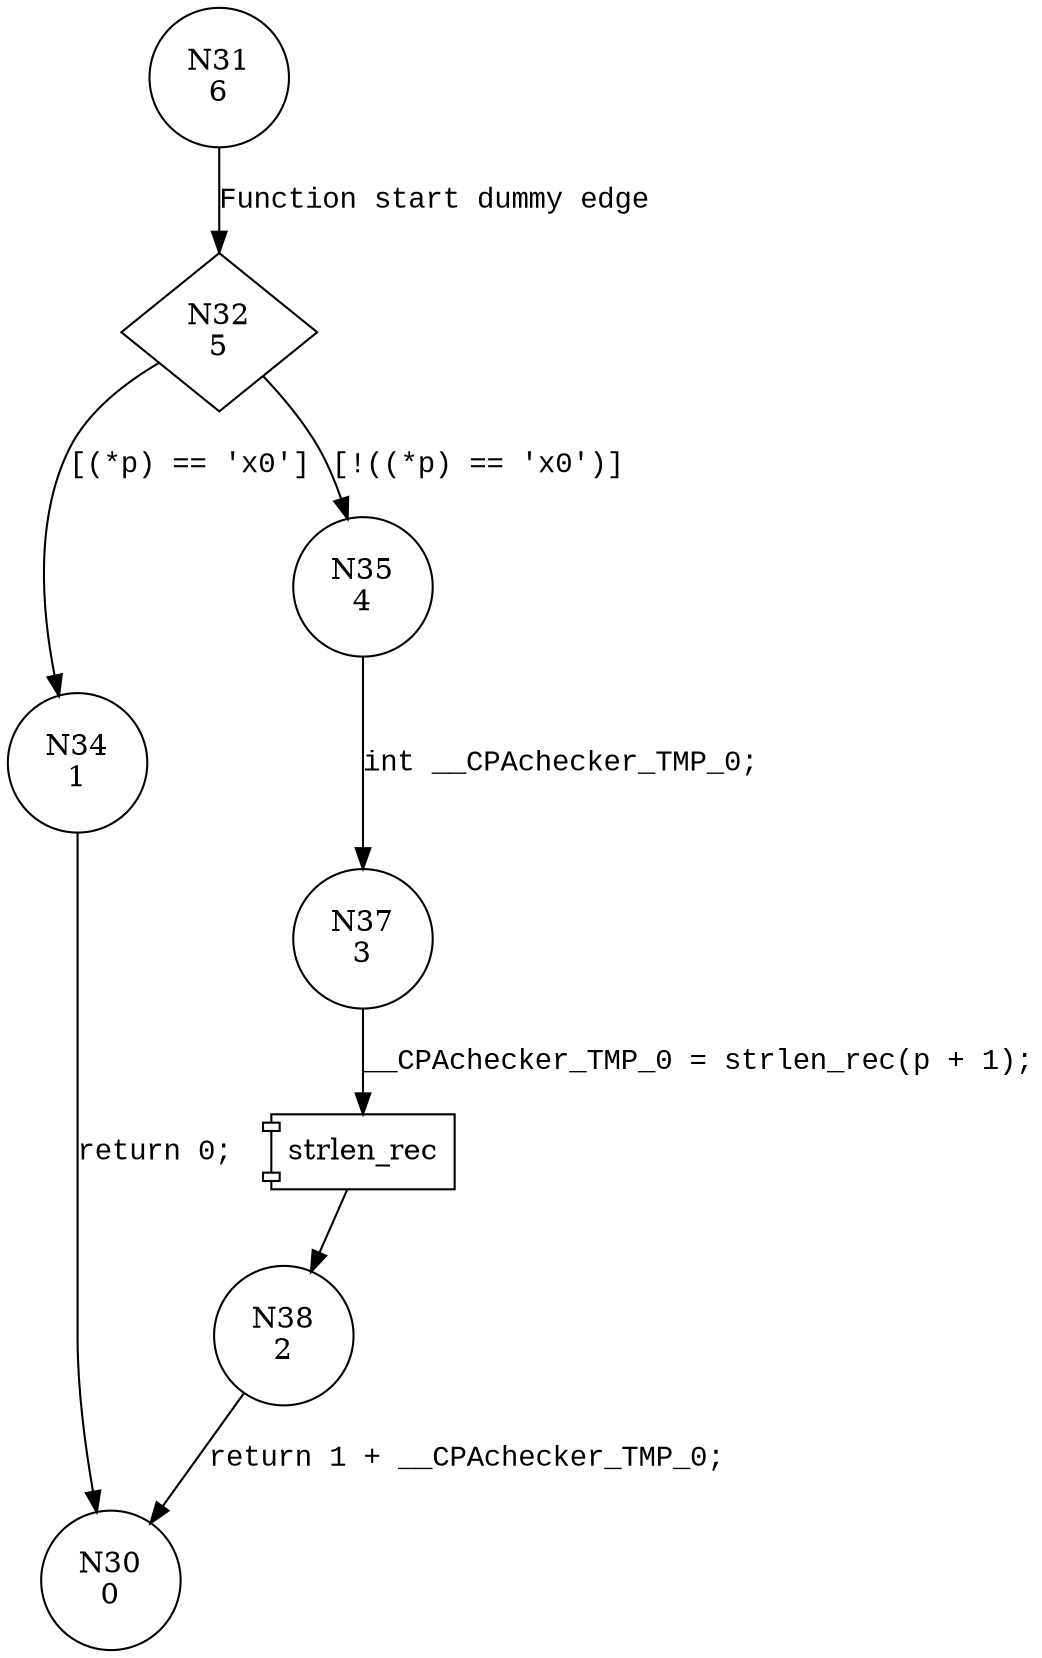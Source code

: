 digraph strlen_rec {
31 [shape="circle" label="N31\n6"]
32 [shape="diamond" label="N32\n5"]
34 [shape="circle" label="N34\n1"]
35 [shape="circle" label="N35\n4"]
37 [shape="circle" label="N37\n3"]
38 [shape="circle" label="N38\n2"]
30 [shape="circle" label="N30\n0"]
31 -> 32 [label="Function start dummy edge" fontname="Courier New"]
32 -> 34 [label="[(*p) == '\x0']" fontname="Courier New"]
32 -> 35 [label="[!((*p) == '\x0')]" fontname="Courier New"]
100002 [shape="component" label="strlen_rec"]
37 -> 100002 [label="__CPAchecker_TMP_0 = strlen_rec(p + 1);" fontname="Courier New"]
100002 -> 38 [label="" fontname="Courier New"]
34 -> 30 [label="return 0;" fontname="Courier New"]
35 -> 37 [label="int __CPAchecker_TMP_0;" fontname="Courier New"]
38 -> 30 [label="return 1 + __CPAchecker_TMP_0;" fontname="Courier New"]
}